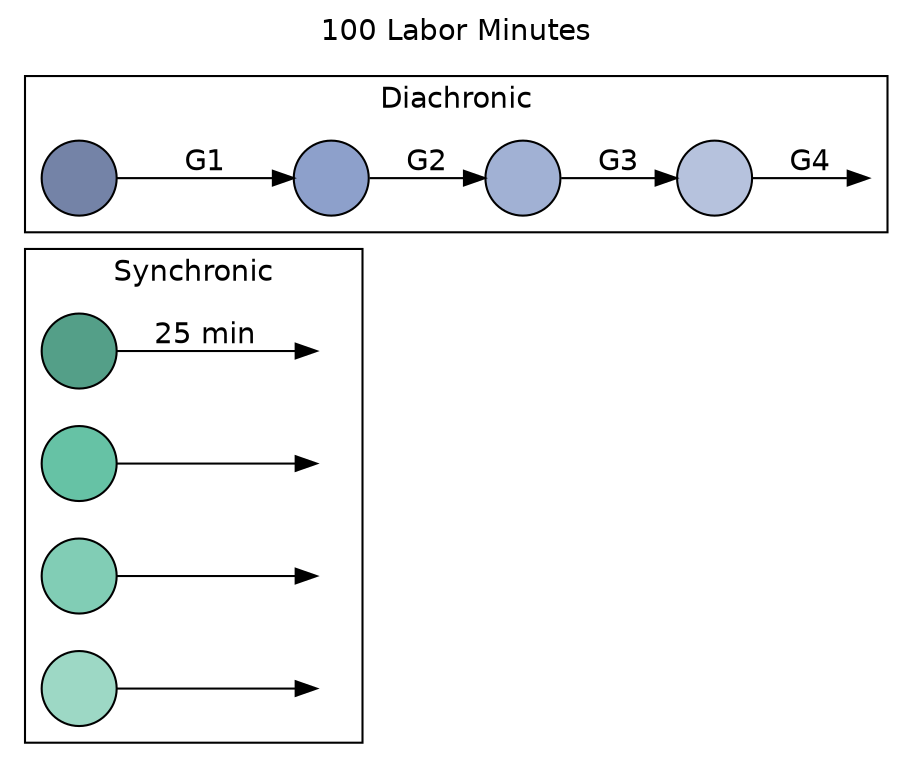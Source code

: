 digraph {
  rankdir=LR;
  label="100 Labor Minutes";
  labelloc=t;
  fontname=helvetica;
  // bgcolor=transparent;

  node[fontname=helvetica; label=""; style=filled; shape=circle];
  edge[fontname=helvetica];

  // Set cluster order (top to bottom) by initializing
  // nodes in each cluster starting from bottom to top
  s4_1, d1;

  // Colors are people
  s4_1[fillcolor="#549F88"];
  s4_2[fillcolor="#66C2A5"];
  s4_3[fillcolor="#81CDB5"];
  s4_4[fillcolor="#9DD8C5"];
  d1[fillcolor="#7483A7"];
  d2[fillcolor="#8DA0CB"];
  d3[fillcolor="#A1B1D4"];
  d4[fillcolor="#B6C2DD"];

  // Invisible last nodes
  dinv1, soloinv2[style=invis, width=0];
  s4inv1, s4inv2, s4inv3, s4inv4[style=invis width=0.2];

  subgraph cluster1 {
    label="Diachronic";
    d1 -> d2[label="G1"];
    d2 -> d3[label="G2"];
    d3 -> d4[label="G3"];
    d4 -> dinv1[label="G4"];
  }

  subgraph cluster {
    label="Synchronic";
    rankdir=TB;
    s4_1 -> s4inv1[label="25 min"];
    s4_2 -> s4inv2;
    s4_3 -> s4inv3;
    s4_4 -> s4inv4;
  }

}
